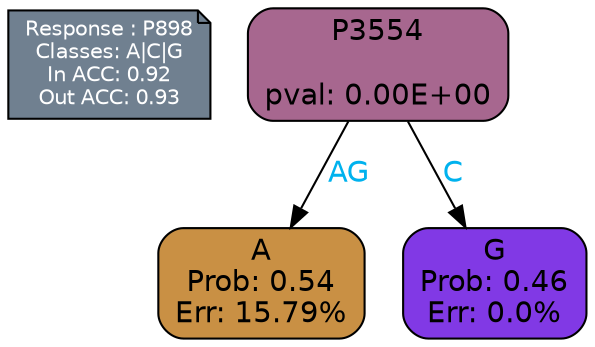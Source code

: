 digraph Tree {
node [shape=box, style="filled, rounded", color="black", fontname=helvetica] ;
graph [ranksep=equally, splines=polylines, bgcolor=transparent, dpi=600] ;
edge [fontname=helvetica] ;
LEGEND [label="Response : P898
Classes: A|C|G
In ACC: 0.92
Out ACC: 0.93
",shape=note,align=left,style=filled,fillcolor="slategray",fontcolor="white",fontsize=10];1 [label="P3554

pval: 0.00E+00", fillcolor="#a7678f"] ;
2 [label="A
Prob: 0.54
Err: 15.79%", fillcolor="#c99044"] ;
3 [label="G
Prob: 0.46
Err: 0.0%", fillcolor="#8139e5"] ;
1 -> 2 [label="AG",fontcolor=deepskyblue2] ;
1 -> 3 [label="C",fontcolor=deepskyblue2] ;
{rank = same; 2;3;}{rank = same; LEGEND;1;}}